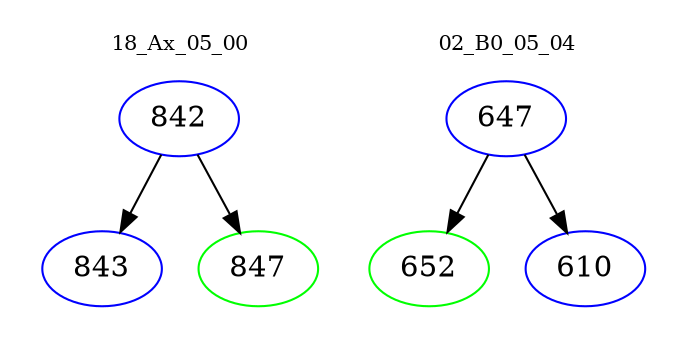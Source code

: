 digraph{
subgraph cluster_0 {
color = white
label = "18_Ax_05_00";
fontsize=10;
T0_842 [label="842", color="blue"]
T0_842 -> T0_843 [color="black"]
T0_843 [label="843", color="blue"]
T0_842 -> T0_847 [color="black"]
T0_847 [label="847", color="green"]
}
subgraph cluster_1 {
color = white
label = "02_B0_05_04";
fontsize=10;
T1_647 [label="647", color="blue"]
T1_647 -> T1_652 [color="black"]
T1_652 [label="652", color="green"]
T1_647 -> T1_610 [color="black"]
T1_610 [label="610", color="blue"]
}
}
